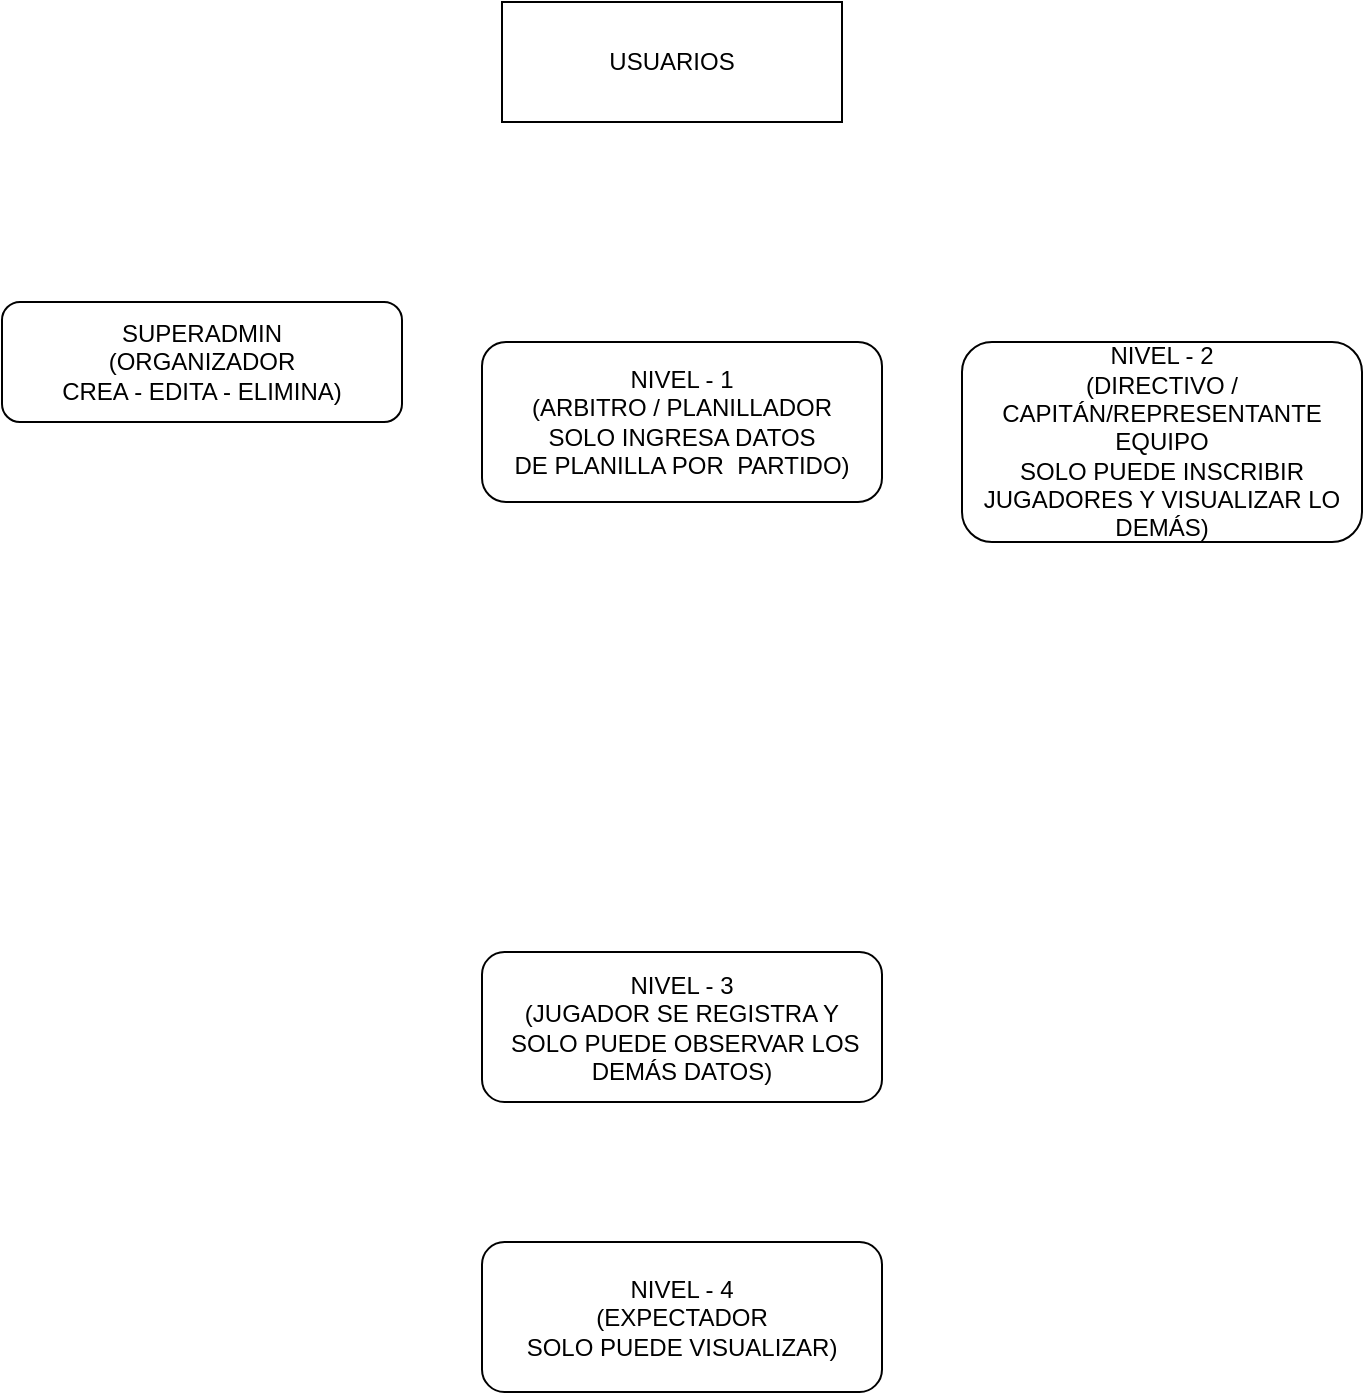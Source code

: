<mxfile version="23.0.2" type="github">
  <diagram name="Página-1" id="hAcrEKS_ZkMXWYpU6yQQ">
    <mxGraphModel dx="1173" dy="552" grid="1" gridSize="10" guides="1" tooltips="1" connect="1" arrows="1" fold="1" page="1" pageScale="1" pageWidth="827" pageHeight="1169" math="0" shadow="0">
      <root>
        <mxCell id="0" />
        <mxCell id="1" parent="0" />
        <mxCell id="L05xqX4xK244FlBZByql-1" value="USUARIOS" style="rounded=0;whiteSpace=wrap;html=1;" vertex="1" parent="1">
          <mxGeometry x="290" y="10" width="170" height="60" as="geometry" />
        </mxCell>
        <mxCell id="L05xqX4xK244FlBZByql-3" value="SUPERADMIN&lt;br&gt;(ORGANIZADOR &lt;br&gt;CREA - EDITA - ELIMINA)" style="rounded=1;whiteSpace=wrap;html=1;" vertex="1" parent="1">
          <mxGeometry x="40" y="160" width="200" height="60" as="geometry" />
        </mxCell>
        <mxCell id="L05xqX4xK244FlBZByql-4" value="NIVEL - 1&lt;br&gt;(ARBITRO / PLANILLADOR&lt;br&gt;SOLO INGRESA DATOS&lt;br&gt;DE PLANILLA POR&amp;nbsp; PARTIDO)" style="rounded=1;whiteSpace=wrap;html=1;" vertex="1" parent="1">
          <mxGeometry x="280" y="180" width="200" height="80" as="geometry" />
        </mxCell>
        <mxCell id="L05xqX4xK244FlBZByql-5" value="NIVEL - 2&lt;br&gt;(DIRECTIVO / CAPITÁN/REPRESENTANTE EQUIPO&lt;br&gt;SOLO PUEDE INSCRIBIR JUGADORES Y VISUALIZAR LO DEMÁS)" style="rounded=1;whiteSpace=wrap;html=1;" vertex="1" parent="1">
          <mxGeometry x="520" y="180" width="200" height="100" as="geometry" />
        </mxCell>
        <mxCell id="L05xqX4xK244FlBZByql-6" value="NIVEL - 3&lt;br&gt;(JUGADOR SE REGISTRA Y&lt;br&gt;&amp;nbsp;SOLO PUEDE OBSERVAR LOS DEMÁS DATOS)" style="rounded=1;whiteSpace=wrap;html=1;" vertex="1" parent="1">
          <mxGeometry x="280" y="485" width="200" height="75" as="geometry" />
        </mxCell>
        <mxCell id="L05xqX4xK244FlBZByql-7" value="NIVEL - 4&lt;br&gt;(EXPECTADOR&lt;br&gt;SOLO PUEDE VISUALIZAR)" style="rounded=1;whiteSpace=wrap;html=1;" vertex="1" parent="1">
          <mxGeometry x="280" y="630" width="200" height="75" as="geometry" />
        </mxCell>
      </root>
    </mxGraphModel>
  </diagram>
</mxfile>
